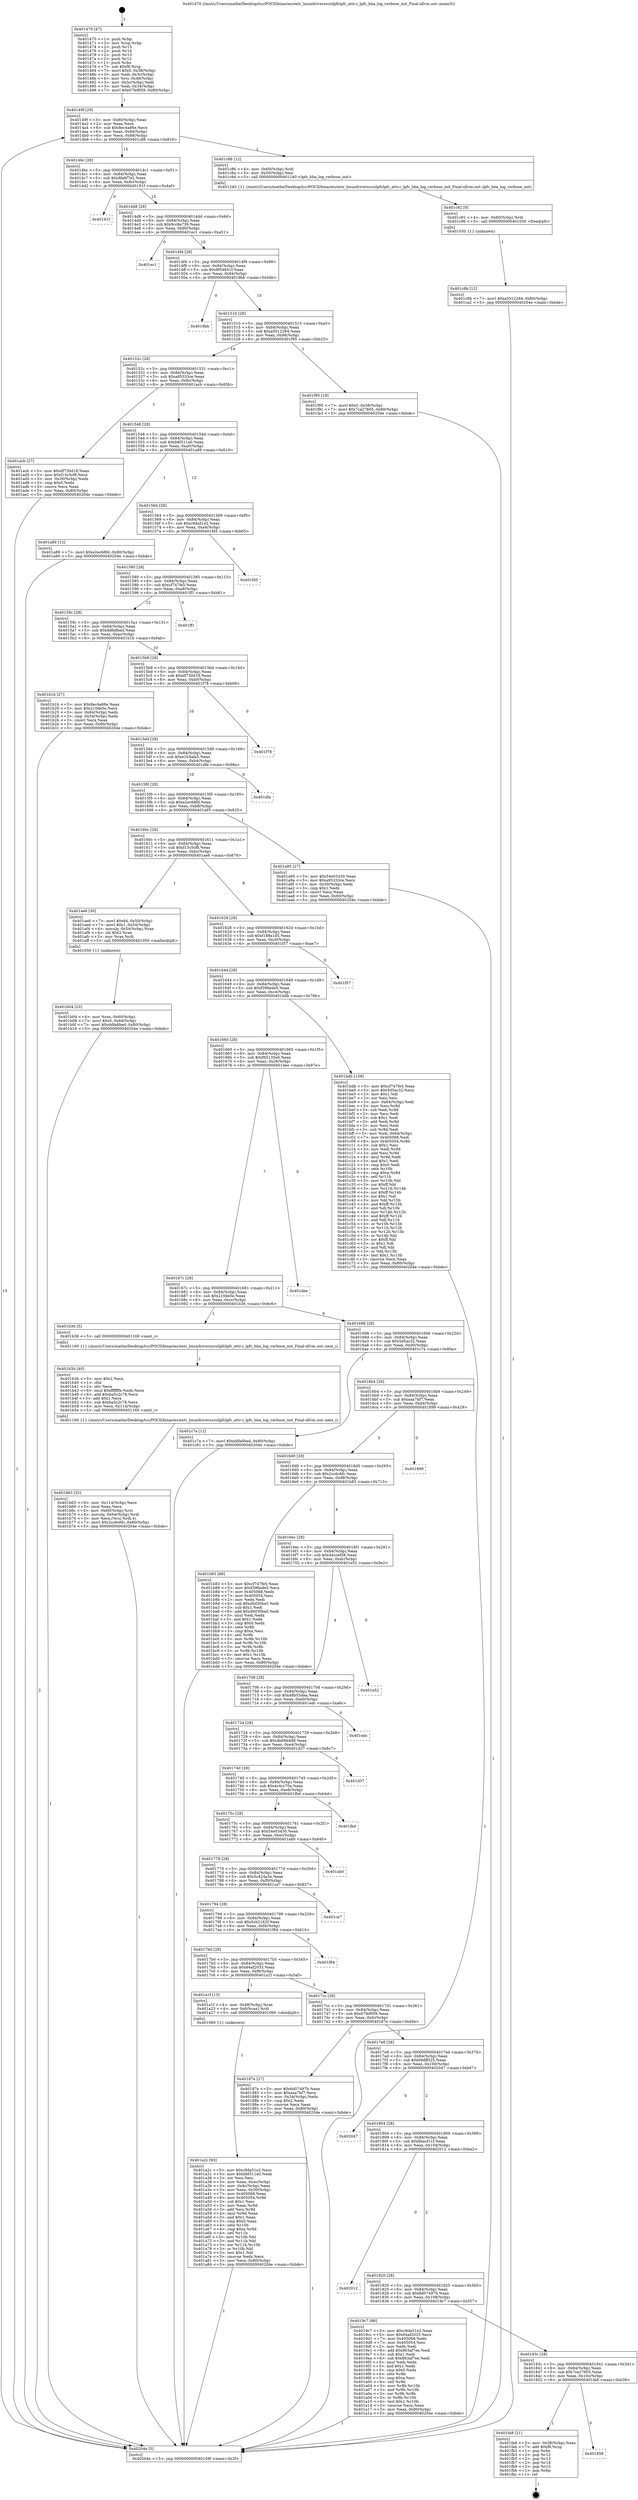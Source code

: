 digraph "0x401470" {
  label = "0x401470 (/mnt/c/Users/mathe/Desktop/tcc/POCII/binaries/extr_linuxdriversscsilpfclpfc_attr.c_lpfc_hba_log_verbose_init_Final-ollvm.out::main(0))"
  labelloc = "t"
  node[shape=record]

  Entry [label="",width=0.3,height=0.3,shape=circle,fillcolor=black,style=filled]
  "0x40149f" [label="{
     0x40149f [29]\l
     | [instrs]\l
     &nbsp;&nbsp;0x40149f \<+3\>: mov -0x80(%rbp),%eax\l
     &nbsp;&nbsp;0x4014a2 \<+2\>: mov %eax,%ecx\l
     &nbsp;&nbsp;0x4014a4 \<+6\>: sub $0x8ec4a86e,%ecx\l
     &nbsp;&nbsp;0x4014aa \<+6\>: mov %eax,-0x84(%rbp)\l
     &nbsp;&nbsp;0x4014b0 \<+6\>: mov %ecx,-0x88(%rbp)\l
     &nbsp;&nbsp;0x4014b6 \<+6\>: je 0000000000401c86 \<main+0x816\>\l
  }"]
  "0x401c86" [label="{
     0x401c86 [12]\l
     | [instrs]\l
     &nbsp;&nbsp;0x401c86 \<+4\>: mov -0x60(%rbp),%rdi\l
     &nbsp;&nbsp;0x401c8a \<+3\>: mov -0x50(%rbp),%esi\l
     &nbsp;&nbsp;0x401c8d \<+5\>: call 0000000000401240 \<lpfc_hba_log_verbose_init\>\l
     | [calls]\l
     &nbsp;&nbsp;0x401240 \{1\} (/mnt/c/Users/mathe/Desktop/tcc/POCII/binaries/extr_linuxdriversscsilpfclpfc_attr.c_lpfc_hba_log_verbose_init_Final-ollvm.out::lpfc_hba_log_verbose_init)\l
  }"]
  "0x4014bc" [label="{
     0x4014bc [28]\l
     | [instrs]\l
     &nbsp;&nbsp;0x4014bc \<+5\>: jmp 00000000004014c1 \<main+0x51\>\l
     &nbsp;&nbsp;0x4014c1 \<+6\>: mov -0x84(%rbp),%eax\l
     &nbsp;&nbsp;0x4014c7 \<+5\>: sub $0x8fa6f7e2,%eax\l
     &nbsp;&nbsp;0x4014cc \<+6\>: mov %eax,-0x8c(%rbp)\l
     &nbsp;&nbsp;0x4014d2 \<+6\>: je 000000000040191f \<main+0x4af\>\l
  }"]
  Exit [label="",width=0.3,height=0.3,shape=circle,fillcolor=black,style=filled,peripheries=2]
  "0x40191f" [label="{
     0x40191f\l
  }", style=dashed]
  "0x4014d8" [label="{
     0x4014d8 [28]\l
     | [instrs]\l
     &nbsp;&nbsp;0x4014d8 \<+5\>: jmp 00000000004014dd \<main+0x6d\>\l
     &nbsp;&nbsp;0x4014dd \<+6\>: mov -0x84(%rbp),%eax\l
     &nbsp;&nbsp;0x4014e3 \<+5\>: sub $0x9cc8a739,%eax\l
     &nbsp;&nbsp;0x4014e8 \<+6\>: mov %eax,-0x90(%rbp)\l
     &nbsp;&nbsp;0x4014ee \<+6\>: je 0000000000401ec1 \<main+0xa51\>\l
  }"]
  "0x401858" [label="{
     0x401858\l
  }", style=dashed]
  "0x401ec1" [label="{
     0x401ec1\l
  }", style=dashed]
  "0x4014f4" [label="{
     0x4014f4 [28]\l
     | [instrs]\l
     &nbsp;&nbsp;0x4014f4 \<+5\>: jmp 00000000004014f9 \<main+0x89\>\l
     &nbsp;&nbsp;0x4014f9 \<+6\>: mov -0x84(%rbp),%eax\l
     &nbsp;&nbsp;0x4014ff \<+5\>: sub $0x9f54841f,%eax\l
     &nbsp;&nbsp;0x401504 \<+6\>: mov %eax,-0x94(%rbp)\l
     &nbsp;&nbsp;0x40150a \<+6\>: je 00000000004019bb \<main+0x54b\>\l
  }"]
  "0x401fa8" [label="{
     0x401fa8 [21]\l
     | [instrs]\l
     &nbsp;&nbsp;0x401fa8 \<+3\>: mov -0x38(%rbp),%eax\l
     &nbsp;&nbsp;0x401fab \<+7\>: add $0xf8,%rsp\l
     &nbsp;&nbsp;0x401fb2 \<+1\>: pop %rbx\l
     &nbsp;&nbsp;0x401fb3 \<+2\>: pop %r12\l
     &nbsp;&nbsp;0x401fb5 \<+2\>: pop %r13\l
     &nbsp;&nbsp;0x401fb7 \<+2\>: pop %r14\l
     &nbsp;&nbsp;0x401fb9 \<+2\>: pop %r15\l
     &nbsp;&nbsp;0x401fbb \<+1\>: pop %rbp\l
     &nbsp;&nbsp;0x401fbc \<+1\>: ret\l
  }"]
  "0x4019bb" [label="{
     0x4019bb\l
  }", style=dashed]
  "0x401510" [label="{
     0x401510 [28]\l
     | [instrs]\l
     &nbsp;&nbsp;0x401510 \<+5\>: jmp 0000000000401515 \<main+0xa5\>\l
     &nbsp;&nbsp;0x401515 \<+6\>: mov -0x84(%rbp),%eax\l
     &nbsp;&nbsp;0x40151b \<+5\>: sub $0xa5012284,%eax\l
     &nbsp;&nbsp;0x401520 \<+6\>: mov %eax,-0x98(%rbp)\l
     &nbsp;&nbsp;0x401526 \<+6\>: je 0000000000401f95 \<main+0xb25\>\l
  }"]
  "0x401c9b" [label="{
     0x401c9b [12]\l
     | [instrs]\l
     &nbsp;&nbsp;0x401c9b \<+7\>: movl $0xa5012284,-0x80(%rbp)\l
     &nbsp;&nbsp;0x401ca2 \<+5\>: jmp 000000000040204e \<main+0xbde\>\l
  }"]
  "0x401f95" [label="{
     0x401f95 [19]\l
     | [instrs]\l
     &nbsp;&nbsp;0x401f95 \<+7\>: movl $0x0,-0x38(%rbp)\l
     &nbsp;&nbsp;0x401f9c \<+7\>: movl $0x7ca27605,-0x80(%rbp)\l
     &nbsp;&nbsp;0x401fa3 \<+5\>: jmp 000000000040204e \<main+0xbde\>\l
  }"]
  "0x40152c" [label="{
     0x40152c [28]\l
     | [instrs]\l
     &nbsp;&nbsp;0x40152c \<+5\>: jmp 0000000000401531 \<main+0xc1\>\l
     &nbsp;&nbsp;0x401531 \<+6\>: mov -0x84(%rbp),%eax\l
     &nbsp;&nbsp;0x401537 \<+5\>: sub $0xa95333ce,%eax\l
     &nbsp;&nbsp;0x40153c \<+6\>: mov %eax,-0x9c(%rbp)\l
     &nbsp;&nbsp;0x401542 \<+6\>: je 0000000000401acb \<main+0x65b\>\l
  }"]
  "0x401c92" [label="{
     0x401c92 [9]\l
     | [instrs]\l
     &nbsp;&nbsp;0x401c92 \<+4\>: mov -0x60(%rbp),%rdi\l
     &nbsp;&nbsp;0x401c96 \<+5\>: call 0000000000401030 \<free@plt\>\l
     | [calls]\l
     &nbsp;&nbsp;0x401030 \{1\} (unknown)\l
  }"]
  "0x401acb" [label="{
     0x401acb [27]\l
     | [instrs]\l
     &nbsp;&nbsp;0x401acb \<+5\>: mov $0xdf730d18,%eax\l
     &nbsp;&nbsp;0x401ad0 \<+5\>: mov $0xf13c5cf8,%ecx\l
     &nbsp;&nbsp;0x401ad5 \<+3\>: mov -0x30(%rbp),%edx\l
     &nbsp;&nbsp;0x401ad8 \<+3\>: cmp $0x0,%edx\l
     &nbsp;&nbsp;0x401adb \<+3\>: cmove %ecx,%eax\l
     &nbsp;&nbsp;0x401ade \<+3\>: mov %eax,-0x80(%rbp)\l
     &nbsp;&nbsp;0x401ae1 \<+5\>: jmp 000000000040204e \<main+0xbde\>\l
  }"]
  "0x401548" [label="{
     0x401548 [28]\l
     | [instrs]\l
     &nbsp;&nbsp;0x401548 \<+5\>: jmp 000000000040154d \<main+0xdd\>\l
     &nbsp;&nbsp;0x40154d \<+6\>: mov -0x84(%rbp),%eax\l
     &nbsp;&nbsp;0x401553 \<+5\>: sub $0xb6f311a0,%eax\l
     &nbsp;&nbsp;0x401558 \<+6\>: mov %eax,-0xa0(%rbp)\l
     &nbsp;&nbsp;0x40155e \<+6\>: je 0000000000401a89 \<main+0x619\>\l
  }"]
  "0x401b63" [label="{
     0x401b63 [32]\l
     | [instrs]\l
     &nbsp;&nbsp;0x401b63 \<+6\>: mov -0x114(%rbp),%ecx\l
     &nbsp;&nbsp;0x401b69 \<+3\>: imul %eax,%ecx\l
     &nbsp;&nbsp;0x401b6c \<+4\>: mov -0x60(%rbp),%rsi\l
     &nbsp;&nbsp;0x401b70 \<+4\>: movslq -0x64(%rbp),%rdi\l
     &nbsp;&nbsp;0x401b74 \<+3\>: mov %ecx,(%rsi,%rdi,4)\l
     &nbsp;&nbsp;0x401b77 \<+7\>: movl $0x2cc6c6fc,-0x80(%rbp)\l
     &nbsp;&nbsp;0x401b7e \<+5\>: jmp 000000000040204e \<main+0xbde\>\l
  }"]
  "0x401a89" [label="{
     0x401a89 [12]\l
     | [instrs]\l
     &nbsp;&nbsp;0x401a89 \<+7\>: movl $0xe2ec68fd,-0x80(%rbp)\l
     &nbsp;&nbsp;0x401a90 \<+5\>: jmp 000000000040204e \<main+0xbde\>\l
  }"]
  "0x401564" [label="{
     0x401564 [28]\l
     | [instrs]\l
     &nbsp;&nbsp;0x401564 \<+5\>: jmp 0000000000401569 \<main+0xf9\>\l
     &nbsp;&nbsp;0x401569 \<+6\>: mov -0x84(%rbp),%eax\l
     &nbsp;&nbsp;0x40156f \<+5\>: sub $0xc9da51e2,%eax\l
     &nbsp;&nbsp;0x401574 \<+6\>: mov %eax,-0xa4(%rbp)\l
     &nbsp;&nbsp;0x40157a \<+6\>: je 0000000000401fd5 \<main+0xb65\>\l
  }"]
  "0x401b3b" [label="{
     0x401b3b [40]\l
     | [instrs]\l
     &nbsp;&nbsp;0x401b3b \<+5\>: mov $0x2,%ecx\l
     &nbsp;&nbsp;0x401b40 \<+1\>: cltd\l
     &nbsp;&nbsp;0x401b41 \<+2\>: idiv %ecx\l
     &nbsp;&nbsp;0x401b43 \<+6\>: imul $0xfffffffe,%edx,%ecx\l
     &nbsp;&nbsp;0x401b49 \<+6\>: add $0xba5c2c78,%ecx\l
     &nbsp;&nbsp;0x401b4f \<+3\>: add $0x1,%ecx\l
     &nbsp;&nbsp;0x401b52 \<+6\>: sub $0xba5c2c78,%ecx\l
     &nbsp;&nbsp;0x401b58 \<+6\>: mov %ecx,-0x114(%rbp)\l
     &nbsp;&nbsp;0x401b5e \<+5\>: call 0000000000401160 \<next_i\>\l
     | [calls]\l
     &nbsp;&nbsp;0x401160 \{1\} (/mnt/c/Users/mathe/Desktop/tcc/POCII/binaries/extr_linuxdriversscsilpfclpfc_attr.c_lpfc_hba_log_verbose_init_Final-ollvm.out::next_i)\l
  }"]
  "0x401fd5" [label="{
     0x401fd5\l
  }", style=dashed]
  "0x401580" [label="{
     0x401580 [28]\l
     | [instrs]\l
     &nbsp;&nbsp;0x401580 \<+5\>: jmp 0000000000401585 \<main+0x115\>\l
     &nbsp;&nbsp;0x401585 \<+6\>: mov -0x84(%rbp),%eax\l
     &nbsp;&nbsp;0x40158b \<+5\>: sub $0xcf747fe5,%eax\l
     &nbsp;&nbsp;0x401590 \<+6\>: mov %eax,-0xa8(%rbp)\l
     &nbsp;&nbsp;0x401596 \<+6\>: je 0000000000401ff1 \<main+0xb81\>\l
  }"]
  "0x401b04" [label="{
     0x401b04 [23]\l
     | [instrs]\l
     &nbsp;&nbsp;0x401b04 \<+4\>: mov %rax,-0x60(%rbp)\l
     &nbsp;&nbsp;0x401b08 \<+7\>: movl $0x0,-0x64(%rbp)\l
     &nbsp;&nbsp;0x401b0f \<+7\>: movl $0xddfa8bed,-0x80(%rbp)\l
     &nbsp;&nbsp;0x401b16 \<+5\>: jmp 000000000040204e \<main+0xbde\>\l
  }"]
  "0x401ff1" [label="{
     0x401ff1\l
  }", style=dashed]
  "0x40159c" [label="{
     0x40159c [28]\l
     | [instrs]\l
     &nbsp;&nbsp;0x40159c \<+5\>: jmp 00000000004015a1 \<main+0x131\>\l
     &nbsp;&nbsp;0x4015a1 \<+6\>: mov -0x84(%rbp),%eax\l
     &nbsp;&nbsp;0x4015a7 \<+5\>: sub $0xddfa8bed,%eax\l
     &nbsp;&nbsp;0x4015ac \<+6\>: mov %eax,-0xac(%rbp)\l
     &nbsp;&nbsp;0x4015b2 \<+6\>: je 0000000000401b1b \<main+0x6ab\>\l
  }"]
  "0x401a2c" [label="{
     0x401a2c [93]\l
     | [instrs]\l
     &nbsp;&nbsp;0x401a2c \<+5\>: mov $0xc9da51e2,%ecx\l
     &nbsp;&nbsp;0x401a31 \<+5\>: mov $0xb6f311a0,%edx\l
     &nbsp;&nbsp;0x401a36 \<+2\>: xor %esi,%esi\l
     &nbsp;&nbsp;0x401a38 \<+3\>: mov %eax,-0x4c(%rbp)\l
     &nbsp;&nbsp;0x401a3b \<+3\>: mov -0x4c(%rbp),%eax\l
     &nbsp;&nbsp;0x401a3e \<+3\>: mov %eax,-0x30(%rbp)\l
     &nbsp;&nbsp;0x401a41 \<+7\>: mov 0x405068,%eax\l
     &nbsp;&nbsp;0x401a48 \<+8\>: mov 0x405054,%r8d\l
     &nbsp;&nbsp;0x401a50 \<+3\>: sub $0x1,%esi\l
     &nbsp;&nbsp;0x401a53 \<+3\>: mov %eax,%r9d\l
     &nbsp;&nbsp;0x401a56 \<+3\>: add %esi,%r9d\l
     &nbsp;&nbsp;0x401a59 \<+4\>: imul %r9d,%eax\l
     &nbsp;&nbsp;0x401a5d \<+3\>: and $0x1,%eax\l
     &nbsp;&nbsp;0x401a60 \<+3\>: cmp $0x0,%eax\l
     &nbsp;&nbsp;0x401a63 \<+4\>: sete %r10b\l
     &nbsp;&nbsp;0x401a67 \<+4\>: cmp $0xa,%r8d\l
     &nbsp;&nbsp;0x401a6b \<+4\>: setl %r11b\l
     &nbsp;&nbsp;0x401a6f \<+3\>: mov %r10b,%bl\l
     &nbsp;&nbsp;0x401a72 \<+3\>: and %r11b,%bl\l
     &nbsp;&nbsp;0x401a75 \<+3\>: xor %r11b,%r10b\l
     &nbsp;&nbsp;0x401a78 \<+3\>: or %r10b,%bl\l
     &nbsp;&nbsp;0x401a7b \<+3\>: test $0x1,%bl\l
     &nbsp;&nbsp;0x401a7e \<+3\>: cmovne %edx,%ecx\l
     &nbsp;&nbsp;0x401a81 \<+3\>: mov %ecx,-0x80(%rbp)\l
     &nbsp;&nbsp;0x401a84 \<+5\>: jmp 000000000040204e \<main+0xbde\>\l
  }"]
  "0x401b1b" [label="{
     0x401b1b [27]\l
     | [instrs]\l
     &nbsp;&nbsp;0x401b1b \<+5\>: mov $0x8ec4a86e,%eax\l
     &nbsp;&nbsp;0x401b20 \<+5\>: mov $0x210de5e,%ecx\l
     &nbsp;&nbsp;0x401b25 \<+3\>: mov -0x64(%rbp),%edx\l
     &nbsp;&nbsp;0x401b28 \<+3\>: cmp -0x54(%rbp),%edx\l
     &nbsp;&nbsp;0x401b2b \<+3\>: cmovl %ecx,%eax\l
     &nbsp;&nbsp;0x401b2e \<+3\>: mov %eax,-0x80(%rbp)\l
     &nbsp;&nbsp;0x401b31 \<+5\>: jmp 000000000040204e \<main+0xbde\>\l
  }"]
  "0x4015b8" [label="{
     0x4015b8 [28]\l
     | [instrs]\l
     &nbsp;&nbsp;0x4015b8 \<+5\>: jmp 00000000004015bd \<main+0x14d\>\l
     &nbsp;&nbsp;0x4015bd \<+6\>: mov -0x84(%rbp),%eax\l
     &nbsp;&nbsp;0x4015c3 \<+5\>: sub $0xdf730d18,%eax\l
     &nbsp;&nbsp;0x4015c8 \<+6\>: mov %eax,-0xb0(%rbp)\l
     &nbsp;&nbsp;0x4015ce \<+6\>: je 0000000000401f78 \<main+0xb08\>\l
  }"]
  "0x40183c" [label="{
     0x40183c [28]\l
     | [instrs]\l
     &nbsp;&nbsp;0x40183c \<+5\>: jmp 0000000000401841 \<main+0x3d1\>\l
     &nbsp;&nbsp;0x401841 \<+6\>: mov -0x84(%rbp),%eax\l
     &nbsp;&nbsp;0x401847 \<+5\>: sub $0x7ca27605,%eax\l
     &nbsp;&nbsp;0x40184c \<+6\>: mov %eax,-0x10c(%rbp)\l
     &nbsp;&nbsp;0x401852 \<+6\>: je 0000000000401fa8 \<main+0xb38\>\l
  }"]
  "0x401f78" [label="{
     0x401f78\l
  }", style=dashed]
  "0x4015d4" [label="{
     0x4015d4 [28]\l
     | [instrs]\l
     &nbsp;&nbsp;0x4015d4 \<+5\>: jmp 00000000004015d9 \<main+0x169\>\l
     &nbsp;&nbsp;0x4015d9 \<+6\>: mov -0x84(%rbp),%eax\l
     &nbsp;&nbsp;0x4015df \<+5\>: sub $0xe1b5afa5,%eax\l
     &nbsp;&nbsp;0x4015e4 \<+6\>: mov %eax,-0xb4(%rbp)\l
     &nbsp;&nbsp;0x4015ea \<+6\>: je 0000000000401dfa \<main+0x98a\>\l
  }"]
  "0x4019c7" [label="{
     0x4019c7 [88]\l
     | [instrs]\l
     &nbsp;&nbsp;0x4019c7 \<+5\>: mov $0xc9da51e2,%eax\l
     &nbsp;&nbsp;0x4019cc \<+5\>: mov $0x64af2033,%ecx\l
     &nbsp;&nbsp;0x4019d1 \<+7\>: mov 0x405068,%edx\l
     &nbsp;&nbsp;0x4019d8 \<+7\>: mov 0x405054,%esi\l
     &nbsp;&nbsp;0x4019df \<+2\>: mov %edx,%edi\l
     &nbsp;&nbsp;0x4019e1 \<+6\>: add $0x863af7ee,%edi\l
     &nbsp;&nbsp;0x4019e7 \<+3\>: sub $0x1,%edi\l
     &nbsp;&nbsp;0x4019ea \<+6\>: sub $0x863af7ee,%edi\l
     &nbsp;&nbsp;0x4019f0 \<+3\>: imul %edi,%edx\l
     &nbsp;&nbsp;0x4019f3 \<+3\>: and $0x1,%edx\l
     &nbsp;&nbsp;0x4019f6 \<+3\>: cmp $0x0,%edx\l
     &nbsp;&nbsp;0x4019f9 \<+4\>: sete %r8b\l
     &nbsp;&nbsp;0x4019fd \<+3\>: cmp $0xa,%esi\l
     &nbsp;&nbsp;0x401a00 \<+4\>: setl %r9b\l
     &nbsp;&nbsp;0x401a04 \<+3\>: mov %r8b,%r10b\l
     &nbsp;&nbsp;0x401a07 \<+3\>: and %r9b,%r10b\l
     &nbsp;&nbsp;0x401a0a \<+3\>: xor %r9b,%r8b\l
     &nbsp;&nbsp;0x401a0d \<+3\>: or %r8b,%r10b\l
     &nbsp;&nbsp;0x401a10 \<+4\>: test $0x1,%r10b\l
     &nbsp;&nbsp;0x401a14 \<+3\>: cmovne %ecx,%eax\l
     &nbsp;&nbsp;0x401a17 \<+3\>: mov %eax,-0x80(%rbp)\l
     &nbsp;&nbsp;0x401a1a \<+5\>: jmp 000000000040204e \<main+0xbde\>\l
  }"]
  "0x401dfa" [label="{
     0x401dfa\l
  }", style=dashed]
  "0x4015f0" [label="{
     0x4015f0 [28]\l
     | [instrs]\l
     &nbsp;&nbsp;0x4015f0 \<+5\>: jmp 00000000004015f5 \<main+0x185\>\l
     &nbsp;&nbsp;0x4015f5 \<+6\>: mov -0x84(%rbp),%eax\l
     &nbsp;&nbsp;0x4015fb \<+5\>: sub $0xe2ec68fd,%eax\l
     &nbsp;&nbsp;0x401600 \<+6\>: mov %eax,-0xb8(%rbp)\l
     &nbsp;&nbsp;0x401606 \<+6\>: je 0000000000401a95 \<main+0x625\>\l
  }"]
  "0x401820" [label="{
     0x401820 [28]\l
     | [instrs]\l
     &nbsp;&nbsp;0x401820 \<+5\>: jmp 0000000000401825 \<main+0x3b5\>\l
     &nbsp;&nbsp;0x401825 \<+6\>: mov -0x84(%rbp),%eax\l
     &nbsp;&nbsp;0x40182b \<+5\>: sub $0x6d07497b,%eax\l
     &nbsp;&nbsp;0x401830 \<+6\>: mov %eax,-0x108(%rbp)\l
     &nbsp;&nbsp;0x401836 \<+6\>: je 00000000004019c7 \<main+0x557\>\l
  }"]
  "0x401a95" [label="{
     0x401a95 [27]\l
     | [instrs]\l
     &nbsp;&nbsp;0x401a95 \<+5\>: mov $0x54e03430,%eax\l
     &nbsp;&nbsp;0x401a9a \<+5\>: mov $0xa95333ce,%ecx\l
     &nbsp;&nbsp;0x401a9f \<+3\>: mov -0x30(%rbp),%edx\l
     &nbsp;&nbsp;0x401aa2 \<+3\>: cmp $0x1,%edx\l
     &nbsp;&nbsp;0x401aa5 \<+3\>: cmovl %ecx,%eax\l
     &nbsp;&nbsp;0x401aa8 \<+3\>: mov %eax,-0x80(%rbp)\l
     &nbsp;&nbsp;0x401aab \<+5\>: jmp 000000000040204e \<main+0xbde\>\l
  }"]
  "0x40160c" [label="{
     0x40160c [28]\l
     | [instrs]\l
     &nbsp;&nbsp;0x40160c \<+5\>: jmp 0000000000401611 \<main+0x1a1\>\l
     &nbsp;&nbsp;0x401611 \<+6\>: mov -0x84(%rbp),%eax\l
     &nbsp;&nbsp;0x401617 \<+5\>: sub $0xf13c5cf8,%eax\l
     &nbsp;&nbsp;0x40161c \<+6\>: mov %eax,-0xbc(%rbp)\l
     &nbsp;&nbsp;0x401622 \<+6\>: je 0000000000401ae6 \<main+0x676\>\l
  }"]
  "0x402012" [label="{
     0x402012\l
  }", style=dashed]
  "0x401ae6" [label="{
     0x401ae6 [30]\l
     | [instrs]\l
     &nbsp;&nbsp;0x401ae6 \<+7\>: movl $0x64,-0x50(%rbp)\l
     &nbsp;&nbsp;0x401aed \<+7\>: movl $0x1,-0x54(%rbp)\l
     &nbsp;&nbsp;0x401af4 \<+4\>: movslq -0x54(%rbp),%rax\l
     &nbsp;&nbsp;0x401af8 \<+4\>: shl $0x2,%rax\l
     &nbsp;&nbsp;0x401afc \<+3\>: mov %rax,%rdi\l
     &nbsp;&nbsp;0x401aff \<+5\>: call 0000000000401050 \<malloc@plt\>\l
     | [calls]\l
     &nbsp;&nbsp;0x401050 \{1\} (unknown)\l
  }"]
  "0x401628" [label="{
     0x401628 [28]\l
     | [instrs]\l
     &nbsp;&nbsp;0x401628 \<+5\>: jmp 000000000040162d \<main+0x1bd\>\l
     &nbsp;&nbsp;0x40162d \<+6\>: mov -0x84(%rbp),%eax\l
     &nbsp;&nbsp;0x401633 \<+5\>: sub $0xf188a1d5,%eax\l
     &nbsp;&nbsp;0x401638 \<+6\>: mov %eax,-0xc0(%rbp)\l
     &nbsp;&nbsp;0x40163e \<+6\>: je 0000000000401f57 \<main+0xae7\>\l
  }"]
  "0x401804" [label="{
     0x401804 [28]\l
     | [instrs]\l
     &nbsp;&nbsp;0x401804 \<+5\>: jmp 0000000000401809 \<main+0x399\>\l
     &nbsp;&nbsp;0x401809 \<+6\>: mov -0x84(%rbp),%eax\l
     &nbsp;&nbsp;0x40180f \<+5\>: sub $0x6bacf11f,%eax\l
     &nbsp;&nbsp;0x401814 \<+6\>: mov %eax,-0x104(%rbp)\l
     &nbsp;&nbsp;0x40181a \<+6\>: je 0000000000402012 \<main+0xba2\>\l
  }"]
  "0x401f57" [label="{
     0x401f57\l
  }", style=dashed]
  "0x401644" [label="{
     0x401644 [28]\l
     | [instrs]\l
     &nbsp;&nbsp;0x401644 \<+5\>: jmp 0000000000401649 \<main+0x1d9\>\l
     &nbsp;&nbsp;0x401649 \<+6\>: mov -0x84(%rbp),%eax\l
     &nbsp;&nbsp;0x40164f \<+5\>: sub $0xf396ede5,%eax\l
     &nbsp;&nbsp;0x401654 \<+6\>: mov %eax,-0xc4(%rbp)\l
     &nbsp;&nbsp;0x40165a \<+6\>: je 0000000000401bdb \<main+0x76b\>\l
  }"]
  "0x402047" [label="{
     0x402047\l
  }", style=dashed]
  "0x401bdb" [label="{
     0x401bdb [159]\l
     | [instrs]\l
     &nbsp;&nbsp;0x401bdb \<+5\>: mov $0xcf747fe5,%eax\l
     &nbsp;&nbsp;0x401be0 \<+5\>: mov $0x5d5ac32,%ecx\l
     &nbsp;&nbsp;0x401be5 \<+2\>: mov $0x1,%dl\l
     &nbsp;&nbsp;0x401be7 \<+2\>: xor %esi,%esi\l
     &nbsp;&nbsp;0x401be9 \<+3\>: mov -0x64(%rbp),%edi\l
     &nbsp;&nbsp;0x401bec \<+3\>: mov %esi,%r8d\l
     &nbsp;&nbsp;0x401bef \<+3\>: sub %edi,%r8d\l
     &nbsp;&nbsp;0x401bf2 \<+2\>: mov %esi,%edi\l
     &nbsp;&nbsp;0x401bf4 \<+3\>: sub $0x1,%edi\l
     &nbsp;&nbsp;0x401bf7 \<+3\>: add %edi,%r8d\l
     &nbsp;&nbsp;0x401bfa \<+2\>: mov %esi,%edi\l
     &nbsp;&nbsp;0x401bfc \<+3\>: sub %r8d,%edi\l
     &nbsp;&nbsp;0x401bff \<+3\>: mov %edi,-0x64(%rbp)\l
     &nbsp;&nbsp;0x401c02 \<+7\>: mov 0x405068,%edi\l
     &nbsp;&nbsp;0x401c09 \<+8\>: mov 0x405054,%r8d\l
     &nbsp;&nbsp;0x401c11 \<+3\>: sub $0x1,%esi\l
     &nbsp;&nbsp;0x401c14 \<+3\>: mov %edi,%r9d\l
     &nbsp;&nbsp;0x401c17 \<+3\>: add %esi,%r9d\l
     &nbsp;&nbsp;0x401c1a \<+4\>: imul %r9d,%edi\l
     &nbsp;&nbsp;0x401c1e \<+3\>: and $0x1,%edi\l
     &nbsp;&nbsp;0x401c21 \<+3\>: cmp $0x0,%edi\l
     &nbsp;&nbsp;0x401c24 \<+4\>: sete %r10b\l
     &nbsp;&nbsp;0x401c28 \<+4\>: cmp $0xa,%r8d\l
     &nbsp;&nbsp;0x401c2c \<+4\>: setl %r11b\l
     &nbsp;&nbsp;0x401c30 \<+3\>: mov %r10b,%bl\l
     &nbsp;&nbsp;0x401c33 \<+3\>: xor $0xff,%bl\l
     &nbsp;&nbsp;0x401c36 \<+3\>: mov %r11b,%r14b\l
     &nbsp;&nbsp;0x401c39 \<+4\>: xor $0xff,%r14b\l
     &nbsp;&nbsp;0x401c3d \<+3\>: xor $0x1,%dl\l
     &nbsp;&nbsp;0x401c40 \<+3\>: mov %bl,%r15b\l
     &nbsp;&nbsp;0x401c43 \<+4\>: and $0xff,%r15b\l
     &nbsp;&nbsp;0x401c47 \<+3\>: and %dl,%r10b\l
     &nbsp;&nbsp;0x401c4a \<+3\>: mov %r14b,%r12b\l
     &nbsp;&nbsp;0x401c4d \<+4\>: and $0xff,%r12b\l
     &nbsp;&nbsp;0x401c51 \<+3\>: and %dl,%r11b\l
     &nbsp;&nbsp;0x401c54 \<+3\>: or %r10b,%r15b\l
     &nbsp;&nbsp;0x401c57 \<+3\>: or %r11b,%r12b\l
     &nbsp;&nbsp;0x401c5a \<+3\>: xor %r12b,%r15b\l
     &nbsp;&nbsp;0x401c5d \<+3\>: or %r14b,%bl\l
     &nbsp;&nbsp;0x401c60 \<+3\>: xor $0xff,%bl\l
     &nbsp;&nbsp;0x401c63 \<+3\>: or $0x1,%dl\l
     &nbsp;&nbsp;0x401c66 \<+2\>: and %dl,%bl\l
     &nbsp;&nbsp;0x401c68 \<+3\>: or %bl,%r15b\l
     &nbsp;&nbsp;0x401c6b \<+4\>: test $0x1,%r15b\l
     &nbsp;&nbsp;0x401c6f \<+3\>: cmovne %ecx,%eax\l
     &nbsp;&nbsp;0x401c72 \<+3\>: mov %eax,-0x80(%rbp)\l
     &nbsp;&nbsp;0x401c75 \<+5\>: jmp 000000000040204e \<main+0xbde\>\l
  }"]
  "0x401660" [label="{
     0x401660 [28]\l
     | [instrs]\l
     &nbsp;&nbsp;0x401660 \<+5\>: jmp 0000000000401665 \<main+0x1f5\>\l
     &nbsp;&nbsp;0x401665 \<+6\>: mov -0x84(%rbp),%eax\l
     &nbsp;&nbsp;0x40166b \<+5\>: sub $0xf65135e6,%eax\l
     &nbsp;&nbsp;0x401670 \<+6\>: mov %eax,-0xc8(%rbp)\l
     &nbsp;&nbsp;0x401676 \<+6\>: je 0000000000401dee \<main+0x97e\>\l
  }"]
  "0x401470" [label="{
     0x401470 [47]\l
     | [instrs]\l
     &nbsp;&nbsp;0x401470 \<+1\>: push %rbp\l
     &nbsp;&nbsp;0x401471 \<+3\>: mov %rsp,%rbp\l
     &nbsp;&nbsp;0x401474 \<+2\>: push %r15\l
     &nbsp;&nbsp;0x401476 \<+2\>: push %r14\l
     &nbsp;&nbsp;0x401478 \<+2\>: push %r13\l
     &nbsp;&nbsp;0x40147a \<+2\>: push %r12\l
     &nbsp;&nbsp;0x40147c \<+1\>: push %rbx\l
     &nbsp;&nbsp;0x40147d \<+7\>: sub $0xf8,%rsp\l
     &nbsp;&nbsp;0x401484 \<+7\>: movl $0x0,-0x38(%rbp)\l
     &nbsp;&nbsp;0x40148b \<+3\>: mov %edi,-0x3c(%rbp)\l
     &nbsp;&nbsp;0x40148e \<+4\>: mov %rsi,-0x48(%rbp)\l
     &nbsp;&nbsp;0x401492 \<+3\>: mov -0x3c(%rbp),%edi\l
     &nbsp;&nbsp;0x401495 \<+3\>: mov %edi,-0x34(%rbp)\l
     &nbsp;&nbsp;0x401498 \<+7\>: movl $0x67fef959,-0x80(%rbp)\l
  }"]
  "0x401dee" [label="{
     0x401dee\l
  }", style=dashed]
  "0x40167c" [label="{
     0x40167c [28]\l
     | [instrs]\l
     &nbsp;&nbsp;0x40167c \<+5\>: jmp 0000000000401681 \<main+0x211\>\l
     &nbsp;&nbsp;0x401681 \<+6\>: mov -0x84(%rbp),%eax\l
     &nbsp;&nbsp;0x401687 \<+5\>: sub $0x210de5e,%eax\l
     &nbsp;&nbsp;0x40168c \<+6\>: mov %eax,-0xcc(%rbp)\l
     &nbsp;&nbsp;0x401692 \<+6\>: je 0000000000401b36 \<main+0x6c6\>\l
  }"]
  "0x40204e" [label="{
     0x40204e [5]\l
     | [instrs]\l
     &nbsp;&nbsp;0x40204e \<+5\>: jmp 000000000040149f \<main+0x2f\>\l
  }"]
  "0x401b36" [label="{
     0x401b36 [5]\l
     | [instrs]\l
     &nbsp;&nbsp;0x401b36 \<+5\>: call 0000000000401160 \<next_i\>\l
     | [calls]\l
     &nbsp;&nbsp;0x401160 \{1\} (/mnt/c/Users/mathe/Desktop/tcc/POCII/binaries/extr_linuxdriversscsilpfclpfc_attr.c_lpfc_hba_log_verbose_init_Final-ollvm.out::next_i)\l
  }"]
  "0x401698" [label="{
     0x401698 [28]\l
     | [instrs]\l
     &nbsp;&nbsp;0x401698 \<+5\>: jmp 000000000040169d \<main+0x22d\>\l
     &nbsp;&nbsp;0x40169d \<+6\>: mov -0x84(%rbp),%eax\l
     &nbsp;&nbsp;0x4016a3 \<+5\>: sub $0x5d5ac32,%eax\l
     &nbsp;&nbsp;0x4016a8 \<+6\>: mov %eax,-0xd0(%rbp)\l
     &nbsp;&nbsp;0x4016ae \<+6\>: je 0000000000401c7a \<main+0x80a\>\l
  }"]
  "0x4017e8" [label="{
     0x4017e8 [28]\l
     | [instrs]\l
     &nbsp;&nbsp;0x4017e8 \<+5\>: jmp 00000000004017ed \<main+0x37d\>\l
     &nbsp;&nbsp;0x4017ed \<+6\>: mov -0x84(%rbp),%eax\l
     &nbsp;&nbsp;0x4017f3 \<+5\>: sub $0x69dff325,%eax\l
     &nbsp;&nbsp;0x4017f8 \<+6\>: mov %eax,-0x100(%rbp)\l
     &nbsp;&nbsp;0x4017fe \<+6\>: je 0000000000402047 \<main+0xbd7\>\l
  }"]
  "0x401c7a" [label="{
     0x401c7a [12]\l
     | [instrs]\l
     &nbsp;&nbsp;0x401c7a \<+7\>: movl $0xddfa8bed,-0x80(%rbp)\l
     &nbsp;&nbsp;0x401c81 \<+5\>: jmp 000000000040204e \<main+0xbde\>\l
  }"]
  "0x4016b4" [label="{
     0x4016b4 [28]\l
     | [instrs]\l
     &nbsp;&nbsp;0x4016b4 \<+5\>: jmp 00000000004016b9 \<main+0x249\>\l
     &nbsp;&nbsp;0x4016b9 \<+6\>: mov -0x84(%rbp),%eax\l
     &nbsp;&nbsp;0x4016bf \<+5\>: sub $0xaaa7bf7,%eax\l
     &nbsp;&nbsp;0x4016c4 \<+6\>: mov %eax,-0xd4(%rbp)\l
     &nbsp;&nbsp;0x4016ca \<+6\>: je 0000000000401899 \<main+0x429\>\l
  }"]
  "0x40187e" [label="{
     0x40187e [27]\l
     | [instrs]\l
     &nbsp;&nbsp;0x40187e \<+5\>: mov $0x6d07497b,%eax\l
     &nbsp;&nbsp;0x401883 \<+5\>: mov $0xaaa7bf7,%ecx\l
     &nbsp;&nbsp;0x401888 \<+3\>: mov -0x34(%rbp),%edx\l
     &nbsp;&nbsp;0x40188b \<+3\>: cmp $0x2,%edx\l
     &nbsp;&nbsp;0x40188e \<+3\>: cmovne %ecx,%eax\l
     &nbsp;&nbsp;0x401891 \<+3\>: mov %eax,-0x80(%rbp)\l
     &nbsp;&nbsp;0x401894 \<+5\>: jmp 000000000040204e \<main+0xbde\>\l
  }"]
  "0x401899" [label="{
     0x401899\l
  }", style=dashed]
  "0x4016d0" [label="{
     0x4016d0 [28]\l
     | [instrs]\l
     &nbsp;&nbsp;0x4016d0 \<+5\>: jmp 00000000004016d5 \<main+0x265\>\l
     &nbsp;&nbsp;0x4016d5 \<+6\>: mov -0x84(%rbp),%eax\l
     &nbsp;&nbsp;0x4016db \<+5\>: sub $0x2cc6c6fc,%eax\l
     &nbsp;&nbsp;0x4016e0 \<+6\>: mov %eax,-0xd8(%rbp)\l
     &nbsp;&nbsp;0x4016e6 \<+6\>: je 0000000000401b83 \<main+0x713\>\l
  }"]
  "0x4017cc" [label="{
     0x4017cc [28]\l
     | [instrs]\l
     &nbsp;&nbsp;0x4017cc \<+5\>: jmp 00000000004017d1 \<main+0x361\>\l
     &nbsp;&nbsp;0x4017d1 \<+6\>: mov -0x84(%rbp),%eax\l
     &nbsp;&nbsp;0x4017d7 \<+5\>: sub $0x67fef959,%eax\l
     &nbsp;&nbsp;0x4017dc \<+6\>: mov %eax,-0xfc(%rbp)\l
     &nbsp;&nbsp;0x4017e2 \<+6\>: je 000000000040187e \<main+0x40e\>\l
  }"]
  "0x401b83" [label="{
     0x401b83 [88]\l
     | [instrs]\l
     &nbsp;&nbsp;0x401b83 \<+5\>: mov $0xcf747fe5,%eax\l
     &nbsp;&nbsp;0x401b88 \<+5\>: mov $0xf396ede5,%ecx\l
     &nbsp;&nbsp;0x401b8d \<+7\>: mov 0x405068,%edx\l
     &nbsp;&nbsp;0x401b94 \<+7\>: mov 0x405054,%esi\l
     &nbsp;&nbsp;0x401b9b \<+2\>: mov %edx,%edi\l
     &nbsp;&nbsp;0x401b9d \<+6\>: sub $0xd0d30ba5,%edi\l
     &nbsp;&nbsp;0x401ba3 \<+3\>: sub $0x1,%edi\l
     &nbsp;&nbsp;0x401ba6 \<+6\>: add $0xd0d30ba5,%edi\l
     &nbsp;&nbsp;0x401bac \<+3\>: imul %edi,%edx\l
     &nbsp;&nbsp;0x401baf \<+3\>: and $0x1,%edx\l
     &nbsp;&nbsp;0x401bb2 \<+3\>: cmp $0x0,%edx\l
     &nbsp;&nbsp;0x401bb5 \<+4\>: sete %r8b\l
     &nbsp;&nbsp;0x401bb9 \<+3\>: cmp $0xa,%esi\l
     &nbsp;&nbsp;0x401bbc \<+4\>: setl %r9b\l
     &nbsp;&nbsp;0x401bc0 \<+3\>: mov %r8b,%r10b\l
     &nbsp;&nbsp;0x401bc3 \<+3\>: and %r9b,%r10b\l
     &nbsp;&nbsp;0x401bc6 \<+3\>: xor %r9b,%r8b\l
     &nbsp;&nbsp;0x401bc9 \<+3\>: or %r8b,%r10b\l
     &nbsp;&nbsp;0x401bcc \<+4\>: test $0x1,%r10b\l
     &nbsp;&nbsp;0x401bd0 \<+3\>: cmovne %ecx,%eax\l
     &nbsp;&nbsp;0x401bd3 \<+3\>: mov %eax,-0x80(%rbp)\l
     &nbsp;&nbsp;0x401bd6 \<+5\>: jmp 000000000040204e \<main+0xbde\>\l
  }"]
  "0x4016ec" [label="{
     0x4016ec [28]\l
     | [instrs]\l
     &nbsp;&nbsp;0x4016ec \<+5\>: jmp 00000000004016f1 \<main+0x281\>\l
     &nbsp;&nbsp;0x4016f1 \<+6\>: mov -0x84(%rbp),%eax\l
     &nbsp;&nbsp;0x4016f7 \<+5\>: sub $0x44ccef58,%eax\l
     &nbsp;&nbsp;0x4016fc \<+6\>: mov %eax,-0xdc(%rbp)\l
     &nbsp;&nbsp;0x401702 \<+6\>: je 0000000000401e52 \<main+0x9e2\>\l
  }"]
  "0x401a1f" [label="{
     0x401a1f [13]\l
     | [instrs]\l
     &nbsp;&nbsp;0x401a1f \<+4\>: mov -0x48(%rbp),%rax\l
     &nbsp;&nbsp;0x401a23 \<+4\>: mov 0x8(%rax),%rdi\l
     &nbsp;&nbsp;0x401a27 \<+5\>: call 0000000000401060 \<atoi@plt\>\l
     | [calls]\l
     &nbsp;&nbsp;0x401060 \{1\} (unknown)\l
  }"]
  "0x401e52" [label="{
     0x401e52\l
  }", style=dashed]
  "0x401708" [label="{
     0x401708 [28]\l
     | [instrs]\l
     &nbsp;&nbsp;0x401708 \<+5\>: jmp 000000000040170d \<main+0x29d\>\l
     &nbsp;&nbsp;0x40170d \<+6\>: mov -0x84(%rbp),%eax\l
     &nbsp;&nbsp;0x401713 \<+5\>: sub $0x48b55dea,%eax\l
     &nbsp;&nbsp;0x401718 \<+6\>: mov %eax,-0xe0(%rbp)\l
     &nbsp;&nbsp;0x40171e \<+6\>: je 0000000000401edc \<main+0xa6c\>\l
  }"]
  "0x4017b0" [label="{
     0x4017b0 [28]\l
     | [instrs]\l
     &nbsp;&nbsp;0x4017b0 \<+5\>: jmp 00000000004017b5 \<main+0x345\>\l
     &nbsp;&nbsp;0x4017b5 \<+6\>: mov -0x84(%rbp),%eax\l
     &nbsp;&nbsp;0x4017bb \<+5\>: sub $0x64af2033,%eax\l
     &nbsp;&nbsp;0x4017c0 \<+6\>: mov %eax,-0xf8(%rbp)\l
     &nbsp;&nbsp;0x4017c6 \<+6\>: je 0000000000401a1f \<main+0x5af\>\l
  }"]
  "0x401edc" [label="{
     0x401edc\l
  }", style=dashed]
  "0x401724" [label="{
     0x401724 [28]\l
     | [instrs]\l
     &nbsp;&nbsp;0x401724 \<+5\>: jmp 0000000000401729 \<main+0x2b9\>\l
     &nbsp;&nbsp;0x401729 \<+6\>: mov -0x84(%rbp),%eax\l
     &nbsp;&nbsp;0x40172f \<+5\>: sub $0x4b06b4d8,%eax\l
     &nbsp;&nbsp;0x401734 \<+6\>: mov %eax,-0xe4(%rbp)\l
     &nbsp;&nbsp;0x40173a \<+6\>: je 0000000000401d37 \<main+0x8c7\>\l
  }"]
  "0x401f84" [label="{
     0x401f84\l
  }", style=dashed]
  "0x401d37" [label="{
     0x401d37\l
  }", style=dashed]
  "0x401740" [label="{
     0x401740 [28]\l
     | [instrs]\l
     &nbsp;&nbsp;0x401740 \<+5\>: jmp 0000000000401745 \<main+0x2d5\>\l
     &nbsp;&nbsp;0x401745 \<+6\>: mov -0x84(%rbp),%eax\l
     &nbsp;&nbsp;0x40174b \<+5\>: sub $0x4c4cc70a,%eax\l
     &nbsp;&nbsp;0x401750 \<+6\>: mov %eax,-0xe8(%rbp)\l
     &nbsp;&nbsp;0x401756 \<+6\>: je 0000000000401fbd \<main+0xb4d\>\l
  }"]
  "0x401794" [label="{
     0x401794 [28]\l
     | [instrs]\l
     &nbsp;&nbsp;0x401794 \<+5\>: jmp 0000000000401799 \<main+0x329\>\l
     &nbsp;&nbsp;0x401799 \<+6\>: mov -0x84(%rbp),%eax\l
     &nbsp;&nbsp;0x40179f \<+5\>: sub $0x5cb2162f,%eax\l
     &nbsp;&nbsp;0x4017a4 \<+6\>: mov %eax,-0xf4(%rbp)\l
     &nbsp;&nbsp;0x4017aa \<+6\>: je 0000000000401f84 \<main+0xb14\>\l
  }"]
  "0x401fbd" [label="{
     0x401fbd\l
  }", style=dashed]
  "0x40175c" [label="{
     0x40175c [28]\l
     | [instrs]\l
     &nbsp;&nbsp;0x40175c \<+5\>: jmp 0000000000401761 \<main+0x2f1\>\l
     &nbsp;&nbsp;0x401761 \<+6\>: mov -0x84(%rbp),%eax\l
     &nbsp;&nbsp;0x401767 \<+5\>: sub $0x54e03430,%eax\l
     &nbsp;&nbsp;0x40176c \<+6\>: mov %eax,-0xec(%rbp)\l
     &nbsp;&nbsp;0x401772 \<+6\>: je 0000000000401ab0 \<main+0x640\>\l
  }"]
  "0x401ca7" [label="{
     0x401ca7\l
  }", style=dashed]
  "0x401ab0" [label="{
     0x401ab0\l
  }", style=dashed]
  "0x401778" [label="{
     0x401778 [28]\l
     | [instrs]\l
     &nbsp;&nbsp;0x401778 \<+5\>: jmp 000000000040177d \<main+0x30d\>\l
     &nbsp;&nbsp;0x40177d \<+6\>: mov -0x84(%rbp),%eax\l
     &nbsp;&nbsp;0x401783 \<+5\>: sub $0x5c424a3e,%eax\l
     &nbsp;&nbsp;0x401788 \<+6\>: mov %eax,-0xf0(%rbp)\l
     &nbsp;&nbsp;0x40178e \<+6\>: je 0000000000401ca7 \<main+0x837\>\l
  }"]
  Entry -> "0x401470" [label=" 1"]
  "0x40149f" -> "0x401c86" [label=" 1"]
  "0x40149f" -> "0x4014bc" [label=" 15"]
  "0x401fa8" -> Exit [label=" 1"]
  "0x4014bc" -> "0x40191f" [label=" 0"]
  "0x4014bc" -> "0x4014d8" [label=" 15"]
  "0x40183c" -> "0x401858" [label=" 0"]
  "0x4014d8" -> "0x401ec1" [label=" 0"]
  "0x4014d8" -> "0x4014f4" [label=" 15"]
  "0x40183c" -> "0x401fa8" [label=" 1"]
  "0x4014f4" -> "0x4019bb" [label=" 0"]
  "0x4014f4" -> "0x401510" [label=" 15"]
  "0x401f95" -> "0x40204e" [label=" 1"]
  "0x401510" -> "0x401f95" [label=" 1"]
  "0x401510" -> "0x40152c" [label=" 14"]
  "0x401c9b" -> "0x40204e" [label=" 1"]
  "0x40152c" -> "0x401acb" [label=" 1"]
  "0x40152c" -> "0x401548" [label=" 13"]
  "0x401c92" -> "0x401c9b" [label=" 1"]
  "0x401548" -> "0x401a89" [label=" 1"]
  "0x401548" -> "0x401564" [label=" 12"]
  "0x401c86" -> "0x401c92" [label=" 1"]
  "0x401564" -> "0x401fd5" [label=" 0"]
  "0x401564" -> "0x401580" [label=" 12"]
  "0x401c7a" -> "0x40204e" [label=" 1"]
  "0x401580" -> "0x401ff1" [label=" 0"]
  "0x401580" -> "0x40159c" [label=" 12"]
  "0x401bdb" -> "0x40204e" [label=" 1"]
  "0x40159c" -> "0x401b1b" [label=" 2"]
  "0x40159c" -> "0x4015b8" [label=" 10"]
  "0x401b83" -> "0x40204e" [label=" 1"]
  "0x4015b8" -> "0x401f78" [label=" 0"]
  "0x4015b8" -> "0x4015d4" [label=" 10"]
  "0x401b63" -> "0x40204e" [label=" 1"]
  "0x4015d4" -> "0x401dfa" [label=" 0"]
  "0x4015d4" -> "0x4015f0" [label=" 10"]
  "0x401b3b" -> "0x401b63" [label=" 1"]
  "0x4015f0" -> "0x401a95" [label=" 1"]
  "0x4015f0" -> "0x40160c" [label=" 9"]
  "0x401b1b" -> "0x40204e" [label=" 2"]
  "0x40160c" -> "0x401ae6" [label=" 1"]
  "0x40160c" -> "0x401628" [label=" 8"]
  "0x401b04" -> "0x40204e" [label=" 1"]
  "0x401628" -> "0x401f57" [label=" 0"]
  "0x401628" -> "0x401644" [label=" 8"]
  "0x401acb" -> "0x40204e" [label=" 1"]
  "0x401644" -> "0x401bdb" [label=" 1"]
  "0x401644" -> "0x401660" [label=" 7"]
  "0x401a95" -> "0x40204e" [label=" 1"]
  "0x401660" -> "0x401dee" [label=" 0"]
  "0x401660" -> "0x40167c" [label=" 7"]
  "0x401a2c" -> "0x40204e" [label=" 1"]
  "0x40167c" -> "0x401b36" [label=" 1"]
  "0x40167c" -> "0x401698" [label=" 6"]
  "0x401a1f" -> "0x401a2c" [label=" 1"]
  "0x401698" -> "0x401c7a" [label=" 1"]
  "0x401698" -> "0x4016b4" [label=" 5"]
  "0x4019c7" -> "0x40204e" [label=" 1"]
  "0x4016b4" -> "0x401899" [label=" 0"]
  "0x4016b4" -> "0x4016d0" [label=" 5"]
  "0x401820" -> "0x40183c" [label=" 1"]
  "0x4016d0" -> "0x401b83" [label=" 1"]
  "0x4016d0" -> "0x4016ec" [label=" 4"]
  "0x401b36" -> "0x401b3b" [label=" 1"]
  "0x4016ec" -> "0x401e52" [label=" 0"]
  "0x4016ec" -> "0x401708" [label=" 4"]
  "0x401804" -> "0x401820" [label=" 2"]
  "0x401708" -> "0x401edc" [label=" 0"]
  "0x401708" -> "0x401724" [label=" 4"]
  "0x401ae6" -> "0x401b04" [label=" 1"]
  "0x401724" -> "0x401d37" [label=" 0"]
  "0x401724" -> "0x401740" [label=" 4"]
  "0x4017e8" -> "0x401804" [label=" 2"]
  "0x401740" -> "0x401fbd" [label=" 0"]
  "0x401740" -> "0x40175c" [label=" 4"]
  "0x401a89" -> "0x40204e" [label=" 1"]
  "0x40175c" -> "0x401ab0" [label=" 0"]
  "0x40175c" -> "0x401778" [label=" 4"]
  "0x40204e" -> "0x40149f" [label=" 15"]
  "0x401778" -> "0x401ca7" [label=" 0"]
  "0x401778" -> "0x401794" [label=" 4"]
  "0x4017e8" -> "0x402047" [label=" 0"]
  "0x401794" -> "0x401f84" [label=" 0"]
  "0x401794" -> "0x4017b0" [label=" 4"]
  "0x401804" -> "0x402012" [label=" 0"]
  "0x4017b0" -> "0x401a1f" [label=" 1"]
  "0x4017b0" -> "0x4017cc" [label=" 3"]
  "0x401820" -> "0x4019c7" [label=" 1"]
  "0x4017cc" -> "0x40187e" [label=" 1"]
  "0x4017cc" -> "0x4017e8" [label=" 2"]
  "0x40187e" -> "0x40204e" [label=" 1"]
  "0x401470" -> "0x40149f" [label=" 1"]
}
